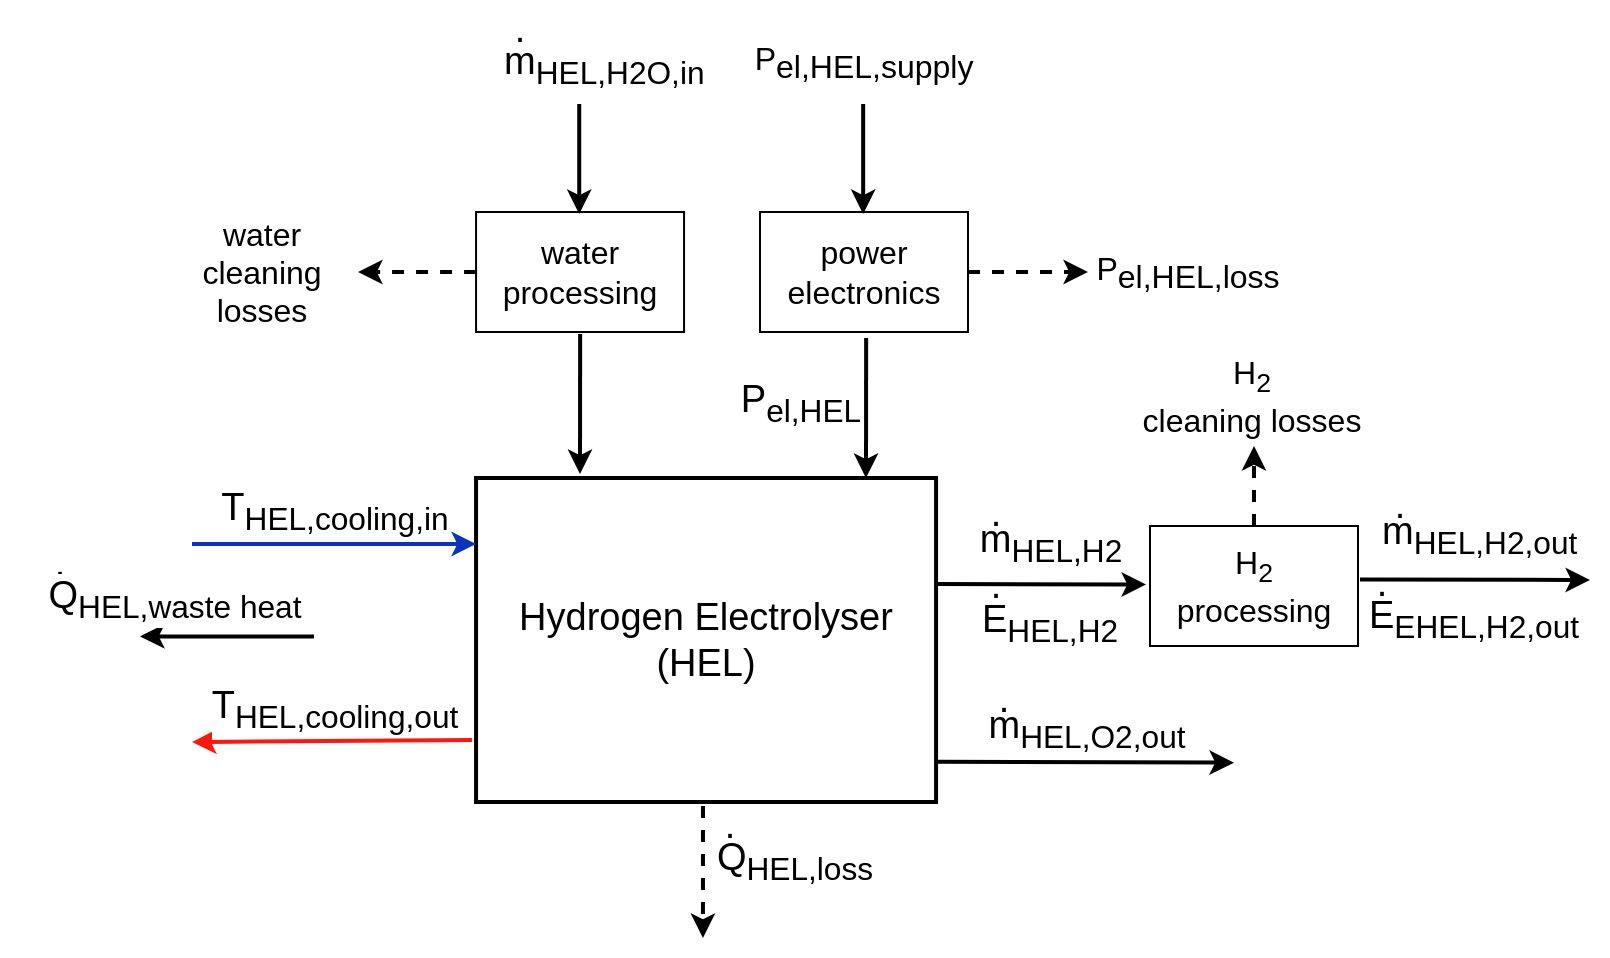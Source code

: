 <mxfile version="20.6.2" type="device"><diagram id="lZtMAotlkgFh4TRdy8GD" name="Seite-1"><mxGraphModel dx="1172" dy="697" grid="1" gridSize="10" guides="1" tooltips="1" connect="1" arrows="1" fold="1" page="1" pageScale="1" pageWidth="827" pageHeight="1169" math="0" shadow="0"><root><mxCell id="0"/><mxCell id="1" parent="0"/><mxCell id="0Lt53XmSsZHqnJwjP2_6-42" value="" style="endArrow=classic;html=1;rounded=0;fontSize=19;strokeWidth=2;dashed=1;" parent="1" edge="1"><mxGeometry width="50" height="50" relative="1" as="geometry"><mxPoint x="366.5" y="428" as="sourcePoint"/><mxPoint x="366.47" y="518" as="targetPoint"/></mxGeometry></mxCell><mxCell id="0Lt53XmSsZHqnJwjP2_6-43" value="Q&lt;sub&gt;HEL,loss&lt;/sub&gt;" style="edgeLabel;html=1;align=center;verticalAlign=middle;resizable=0;points=[];fontSize=19;" parent="0Lt53XmSsZHqnJwjP2_6-42" vertex="1" connectable="0"><mxGeometry x="-0.447" y="-1" relative="1" as="geometry"><mxPoint x="46" y="27" as="offset"/></mxGeometry></mxCell><mxCell id="0Lt53XmSsZHqnJwjP2_6-31" value="&lt;font style=&quot;font-size: 19px;&quot;&gt;Hydrogen Electrolyser (HEL)&lt;/font&gt;" style="rounded=0;whiteSpace=wrap;html=1;strokeWidth=2;fillColor=#FFFFFF;" parent="1" vertex="1"><mxGeometry x="253.03" y="288" width="230" height="162" as="geometry"/></mxCell><mxCell id="0Lt53XmSsZHqnJwjP2_6-34" value="" style="endArrow=classic;html=1;rounded=0;fontSize=19;entryX=-0.009;entryY=0.171;entryDx=0;entryDy=0;entryPerimeter=0;strokeWidth=2;" parent="1" edge="1"><mxGeometry width="50" height="50" relative="1" as="geometry"><mxPoint x="448.07" y="218" as="sourcePoint"/><mxPoint x="448" y="288" as="targetPoint"/></mxGeometry></mxCell><mxCell id="0Lt53XmSsZHqnJwjP2_6-35" value="P&lt;sub&gt;el,HEL&lt;/sub&gt;" style="edgeLabel;html=1;align=center;verticalAlign=middle;resizable=0;points=[];fontSize=19;" parent="0Lt53XmSsZHqnJwjP2_6-34" vertex="1" connectable="0"><mxGeometry x="-0.447" y="-1" relative="1" as="geometry"><mxPoint x="-32" y="13" as="offset"/></mxGeometry></mxCell><mxCell id="0Lt53XmSsZHqnJwjP2_6-38" value="" style="endArrow=classic;html=1;rounded=0;fontSize=19;strokeWidth=2;" parent="1" edge="1"><mxGeometry width="50" height="50" relative="1" as="geometry"><mxPoint x="483.03" y="429.88" as="sourcePoint"/><mxPoint x="632" y="430.32" as="targetPoint"/></mxGeometry></mxCell><mxCell id="0Lt53XmSsZHqnJwjP2_6-39" value="m&lt;sub&gt;HEL,O2,out&lt;/sub&gt;" style="edgeLabel;html=1;align=center;verticalAlign=middle;resizable=0;points=[];fontSize=19;" parent="0Lt53XmSsZHqnJwjP2_6-38" vertex="1" connectable="0"><mxGeometry x="-0.447" y="-1" relative="1" as="geometry"><mxPoint x="34" y="-17" as="offset"/></mxGeometry></mxCell><mxCell id="0Lt53XmSsZHqnJwjP2_6-47" value="E&lt;sub&gt;HEL,H2&lt;/sub&gt;" style="text;html=1;strokeColor=none;fillColor=none;align=center;verticalAlign=middle;whiteSpace=wrap;rounded=0;fontSize=19;" parent="1" vertex="1"><mxGeometry x="510" y="346" width="60" height="30" as="geometry"/></mxCell><mxCell id="0Lt53XmSsZHqnJwjP2_6-49" value=".&lt;br&gt;" style="text;html=1;strokeColor=none;fillColor=none;align=center;verticalAlign=middle;whiteSpace=wrap;rounded=0;fontSize=19;" parent="1" vertex="1"><mxGeometry x="15" y="316.2" width="60" height="30" as="geometry"/></mxCell><mxCell id="0Lt53XmSsZHqnJwjP2_6-46" value="Q&lt;sub&gt;HEL,waste heat&lt;/sub&gt;" style="endArrow=classic;html=1;rounded=0;strokeColor=#000000;fontSize=19;strokeWidth=2;" parent="1" edge="1"><mxGeometry x="0.625" y="-18" width="50" height="50" relative="1" as="geometry"><mxPoint x="172" y="367.2" as="sourcePoint"/><mxPoint x="85" y="367.2" as="targetPoint"/><mxPoint as="offset"/></mxGeometry></mxCell><mxCell id="0Lt53XmSsZHqnJwjP2_6-52" value=".&lt;br&gt;" style="text;html=1;strokeColor=none;fillColor=none;align=center;verticalAlign=middle;whiteSpace=wrap;rounded=0;fontSize=19;" parent="1" vertex="1"><mxGeometry x="487" y="384" width="60" height="30" as="geometry"/></mxCell><mxCell id="0Lt53XmSsZHqnJwjP2_6-53" value="" style="endArrow=classic;html=1;rounded=0;fontSize=19;entryX=-0.009;entryY=0.171;entryDx=0;entryDy=0;entryPerimeter=0;fillColor=#dae8fc;strokeColor=#0A34BF;strokeWidth=2;" parent="1" edge="1"><mxGeometry width="50" height="50" relative="1" as="geometry"><mxPoint x="111" y="321" as="sourcePoint"/><mxPoint x="253.03" y="321" as="targetPoint"/></mxGeometry></mxCell><mxCell id="0Lt53XmSsZHqnJwjP2_6-54" value="T&lt;sub&gt;HEL,cooling,in&lt;/sub&gt;" style="edgeLabel;html=1;align=center;verticalAlign=middle;resizable=0;points=[];fontSize=19;" parent="0Lt53XmSsZHqnJwjP2_6-53" vertex="1" connectable="0"><mxGeometry x="-0.447" y="-1" relative="1" as="geometry"><mxPoint x="31" y="-17" as="offset"/></mxGeometry></mxCell><mxCell id="0Lt53XmSsZHqnJwjP2_6-55" value="" style="endArrow=classic;html=1;rounded=0;fontSize=19;strokeColor=#FF170F;strokeWidth=2;" parent="1" edge="1"><mxGeometry width="50" height="50" relative="1" as="geometry"><mxPoint x="250.96" y="419" as="sourcePoint"/><mxPoint x="111" y="420" as="targetPoint"/></mxGeometry></mxCell><mxCell id="0Lt53XmSsZHqnJwjP2_6-56" value="T&lt;sub&gt;HEL,cooling,out&lt;/sub&gt;" style="edgeLabel;html=1;align=center;verticalAlign=middle;resizable=0;points=[];fontSize=19;" parent="0Lt53XmSsZHqnJwjP2_6-55" vertex="1" connectable="0"><mxGeometry x="-0.447" y="-1" relative="1" as="geometry"><mxPoint x="-31" y="-15" as="offset"/></mxGeometry></mxCell><mxCell id="0Lt53XmSsZHqnJwjP2_6-61" value="&lt;font color=&quot;#000000&quot;&gt;power electronics&lt;/font&gt;" style="rounded=0;whiteSpace=wrap;html=1;fontSize=16;fontColor=#FF4A4A;" parent="1" vertex="1"><mxGeometry x="395" y="155" width="104" height="60" as="geometry"/></mxCell><mxCell id="0Lt53XmSsZHqnJwjP2_6-62" value="" style="endArrow=classic;html=1;rounded=0;strokeColor=#000000;strokeWidth=2;fontSize=16;entryX=0.5;entryY=0;entryDx=0;entryDy=0;exitX=0.5;exitY=1;exitDx=0;exitDy=0;" parent="1" edge="1"><mxGeometry width="50" height="50" relative="1" as="geometry"><mxPoint x="446.58" y="101" as="sourcePoint"/><mxPoint x="446.58" y="156" as="targetPoint"/><Array as="points"/></mxGeometry></mxCell><mxCell id="0Lt53XmSsZHqnJwjP2_6-63" value="&lt;span style=&quot;font-size: 16px;&quot;&gt;P&lt;sub style=&quot;font-size: 16px;&quot;&gt;el,HEL,supply&lt;/sub&gt;&lt;/span&gt;" style="text;html=1;strokeColor=none;fillColor=none;align=center;verticalAlign=middle;whiteSpace=wrap;rounded=0;fontSize=16;" parent="1" vertex="1"><mxGeometry x="417" y="65" width="60" height="30" as="geometry"/></mxCell><mxCell id="0Lt53XmSsZHqnJwjP2_6-64" value="" style="endArrow=classic;html=1;rounded=0;strokeColor=#000000;strokeWidth=2;fontSize=16;exitX=1;exitY=0.5;exitDx=0;exitDy=0;dashed=1;" parent="1" source="0Lt53XmSsZHqnJwjP2_6-61" edge="1"><mxGeometry width="50" height="50" relative="1" as="geometry"><mxPoint x="619.0" y="145" as="sourcePoint"/><mxPoint x="559" y="185" as="targetPoint"/><Array as="points"><mxPoint x="529" y="185"/></Array></mxGeometry></mxCell><mxCell id="0Lt53XmSsZHqnJwjP2_6-65" value="&lt;span style=&quot;font-size: 16px;&quot;&gt;P&lt;sub style=&quot;font-size: 16px;&quot;&gt;el,HEL,loss&lt;/sub&gt;&lt;/span&gt;" style="text;html=1;strokeColor=none;fillColor=none;align=center;verticalAlign=middle;whiteSpace=wrap;rounded=0;fontSize=16;" parent="1" vertex="1"><mxGeometry x="579" y="170" width="60" height="30" as="geometry"/></mxCell><mxCell id="0Lt53XmSsZHqnJwjP2_6-66" value=".&lt;br&gt;" style="text;html=1;strokeColor=none;fillColor=none;align=center;verticalAlign=middle;whiteSpace=wrap;rounded=0;fontSize=19;" parent="1" vertex="1"><mxGeometry x="350" y="447" width="60" height="30" as="geometry"/></mxCell><mxCell id="9B9aA9WujrgHKCgmpcFo-3" value="&lt;font style=&quot;font-size: 19px;&quot;&gt;&lt;span style=&quot;color: rgb(0, 0, 0); font-family: Helvetica; font-style: normal; font-variant-ligatures: normal; font-variant-caps: normal; font-weight: 400; letter-spacing: normal; orphans: 2; text-align: center; text-indent: 0px; text-transform: none; widows: 2; word-spacing: 0px; -webkit-text-stroke-width: 0px; background-color: rgb(255, 255, 255); text-decoration-thickness: initial; text-decoration-style: initial; text-decoration-color: initial; float: none; display: inline !important;&quot;&gt;m&lt;/span&gt;&lt;sub style=&quot;color: rgb(0, 0, 0); font-family: Helvetica; font-style: normal; font-variant-ligatures: normal; font-variant-caps: normal; font-weight: 400; letter-spacing: normal; orphans: 2; text-align: center; text-indent: 0px; text-transform: none; widows: 2; word-spacing: 0px; -webkit-text-stroke-width: 0px; text-decoration-thickness: initial; text-decoration-style: initial; text-decoration-color: initial;&quot;&gt;HEL,H2O,in&lt;/sub&gt;&lt;/font&gt;" style="text;whiteSpace=wrap;html=1;fontSize=19;" parent="1" vertex="1"><mxGeometry x="265" y="62" width="90" height="50" as="geometry"/></mxCell><mxCell id="9B9aA9WujrgHKCgmpcFo-4" value="&lt;font color=&quot;#000000&quot;&gt;water processing&lt;br&gt;&lt;/font&gt;" style="rounded=0;whiteSpace=wrap;html=1;fontSize=16;fontColor=#FF4A4A;" parent="1" vertex="1"><mxGeometry x="253.03" y="155" width="104" height="60" as="geometry"/></mxCell><mxCell id="9B9aA9WujrgHKCgmpcFo-5" value="" style="endArrow=classic;html=1;rounded=0;strokeColor=#000000;strokeWidth=2;fontSize=16;entryX=0.5;entryY=0;entryDx=0;entryDy=0;exitX=0.5;exitY=1;exitDx=0;exitDy=0;" parent="1" edge="1"><mxGeometry width="50" height="50" relative="1" as="geometry"><mxPoint x="304.61" y="101.0" as="sourcePoint"/><mxPoint x="304.61" y="156.0" as="targetPoint"/><Array as="points"/></mxGeometry></mxCell><mxCell id="9B9aA9WujrgHKCgmpcFo-6" value="" style="endArrow=classic;html=1;rounded=0;fontSize=19;entryX=-0.009;entryY=0.171;entryDx=0;entryDy=0;entryPerimeter=0;strokeWidth=2;" parent="1" edge="1"><mxGeometry width="50" height="50" relative="1" as="geometry"><mxPoint x="305.07" y="216" as="sourcePoint"/><mxPoint x="305" y="286" as="targetPoint"/></mxGeometry></mxCell><mxCell id="9B9aA9WujrgHKCgmpcFo-8" value="" style="endArrow=classic;html=1;rounded=0;strokeColor=#000000;strokeWidth=2;fontSize=16;exitX=1;exitY=0.5;exitDx=0;exitDy=0;dashed=1;" parent="1" edge="1"><mxGeometry width="50" height="50" relative="1" as="geometry"><mxPoint x="253.03" y="185" as="sourcePoint"/><mxPoint x="194" y="185" as="targetPoint"/><Array as="points"/></mxGeometry></mxCell><mxCell id="9B9aA9WujrgHKCgmpcFo-11" value="&lt;div style=&quot;text-align: center;&quot;&gt;&lt;span style=&quot;background-color: rgb(255, 255, 255);&quot;&gt;water cleaning losses&lt;/span&gt;&lt;/div&gt;" style="text;whiteSpace=wrap;html=1;fontSize=16;" parent="1" vertex="1"><mxGeometry x="100" y="150" width="90" height="50" as="geometry"/></mxCell><mxCell id="9B9aA9WujrgHKCgmpcFo-12" value="&lt;font style=&quot;font-size: 19px;&quot;&gt;&lt;span style=&quot;color: rgb(0, 0, 0); font-family: Helvetica; font-style: normal; font-variant-ligatures: normal; font-variant-caps: normal; font-weight: 400; letter-spacing: normal; orphans: 2; text-align: center; text-indent: 0px; text-transform: none; widows: 2; word-spacing: 0px; -webkit-text-stroke-width: 0px; background-color: rgb(255, 255, 255); text-decoration-thickness: initial; text-decoration-style: initial; text-decoration-color: initial; float: none; display: inline !important;&quot;&gt;m&lt;/span&gt;&lt;sub style=&quot;color: rgb(0, 0, 0); font-family: Helvetica; font-style: normal; font-variant-ligatures: normal; font-variant-caps: normal; font-weight: 400; letter-spacing: normal; orphans: 2; text-align: center; text-indent: 0px; text-transform: none; widows: 2; word-spacing: 0px; -webkit-text-stroke-width: 0px; text-decoration-thickness: initial; text-decoration-style: initial; text-decoration-color: initial;&quot;&gt;HEL,H2,out&lt;/sub&gt;&lt;/font&gt;" style="text;whiteSpace=wrap;html=1;fontSize=19;verticalAlign=middle;" parent="1" vertex="1"><mxGeometry x="704" y="292" width="95" height="50" as="geometry"/></mxCell><mxCell id="9B9aA9WujrgHKCgmpcFo-14" value="&lt;font color=&quot;#000000&quot;&gt;H&lt;sub&gt;2&lt;/sub&gt;&lt;br&gt;processing&lt;/font&gt;" style="rounded=0;whiteSpace=wrap;html=1;fontSize=16;fontColor=#FF4A4A;" parent="1" vertex="1"><mxGeometry x="590" y="312" width="104" height="60" as="geometry"/></mxCell><mxCell id="9B9aA9WujrgHKCgmpcFo-17" value="&lt;font style=&quot;font-size: 19px;&quot;&gt;E&lt;sub&gt;EHEL,H2,out&lt;/sub&gt;&lt;/font&gt;" style="text;html=1;strokeColor=none;fillColor=none;align=center;verticalAlign=middle;whiteSpace=wrap;rounded=0;fontSize=19;" parent="1" vertex="1"><mxGeometry x="721.5" y="344" width="60" height="30" as="geometry"/></mxCell><mxCell id="9B9aA9WujrgHKCgmpcFo-24" value=".&lt;br&gt;" style="text;html=1;strokeColor=none;fillColor=none;align=center;verticalAlign=middle;whiteSpace=wrap;rounded=0;fontSize=19;" parent="1" vertex="1"><mxGeometry x="483.03" y="327" width="60" height="30" as="geometry"/></mxCell><mxCell id="9B9aA9WujrgHKCgmpcFo-27" value="" style="endArrow=classic;html=1;rounded=0;fontSize=19;strokeWidth=2;" parent="1" edge="1"><mxGeometry width="50" height="50" relative="1" as="geometry"><mxPoint x="695.0" y="338.72" as="sourcePoint"/><mxPoint x="810" y="339" as="targetPoint"/></mxGeometry></mxCell><mxCell id="9B9aA9WujrgHKCgmpcFo-29" value=".&lt;br&gt;" style="text;html=1;strokeColor=none;fillColor=none;align=center;verticalAlign=middle;whiteSpace=wrap;rounded=0;fontSize=19;" parent="1" vertex="1"><mxGeometry x="676" y="326" width="60" height="30" as="geometry"/></mxCell><mxCell id="9B9aA9WujrgHKCgmpcFo-30" value="" style="endArrow=classic;html=1;rounded=0;strokeColor=#000000;strokeWidth=2;fontSize=16;exitX=0.5;exitY=0;exitDx=0;exitDy=0;dashed=1;" parent="1" source="9B9aA9WujrgHKCgmpcFo-14" edge="1"><mxGeometry width="50" height="50" relative="1" as="geometry"><mxPoint x="527" y="207" as="sourcePoint"/><mxPoint x="642" y="272" as="targetPoint"/></mxGeometry></mxCell><mxCell id="9B9aA9WujrgHKCgmpcFo-31" value="H&lt;sub&gt;2 &lt;br&gt;&lt;/sub&gt;cleaning losses" style="text;html=1;strokeColor=none;fillColor=none;align=center;verticalAlign=middle;whiteSpace=wrap;rounded=0;fontSize=16;" parent="1" vertex="1"><mxGeometry x="572" y="232" width="138" height="30" as="geometry"/></mxCell><mxCell id="9B9aA9WujrgHKCgmpcFo-32" value="" style="endArrow=classic;html=1;rounded=0;fontSize=19;strokeWidth=2;entryX=-0.019;entryY=0.487;entryDx=0;entryDy=0;entryPerimeter=0;" parent="1" target="9B9aA9WujrgHKCgmpcFo-14" edge="1"><mxGeometry width="50" height="50" relative="1" as="geometry"><mxPoint x="483.03" y="341.06" as="sourcePoint"/><mxPoint x="580" y="360" as="targetPoint"/></mxGeometry></mxCell><mxCell id="9B9aA9WujrgHKCgmpcFo-33" value="m&lt;sub&gt;HEL,H2&lt;/sub&gt;" style="edgeLabel;html=1;align=center;verticalAlign=middle;resizable=0;points=[];fontSize=19;" parent="9B9aA9WujrgHKCgmpcFo-32" vertex="1" connectable="0"><mxGeometry x="-0.447" y="-1" relative="1" as="geometry"><mxPoint x="28" y="-21" as="offset"/></mxGeometry></mxCell><mxCell id="0Lt53XmSsZHqnJwjP2_6-51" value=".&lt;br&gt;" style="text;html=1;strokeColor=none;fillColor=none;align=center;verticalAlign=middle;whiteSpace=wrap;rounded=0;fontSize=19;" parent="1" vertex="1"><mxGeometry x="483.03" y="291" width="60" height="30" as="geometry"/></mxCell><mxCell id="0Lt53XmSsZHqnJwjP2_6-50" value=".&lt;br&gt;" style="text;html=1;strokeColor=none;fillColor=none;align=center;verticalAlign=middle;whiteSpace=wrap;rounded=0;fontSize=19;" parent="1" vertex="1"><mxGeometry x="245" y="49" width="60" height="30" as="geometry"/></mxCell><mxCell id="9B9aA9WujrgHKCgmpcFo-13" value=".&lt;br&gt;" style="text;html=1;strokeColor=none;fillColor=none;align=center;verticalAlign=middle;whiteSpace=wrap;rounded=0;fontSize=19;" parent="1" vertex="1"><mxGeometry x="685" y="287" width="60" height="30" as="geometry"/></mxCell></root></mxGraphModel></diagram></mxfile>
